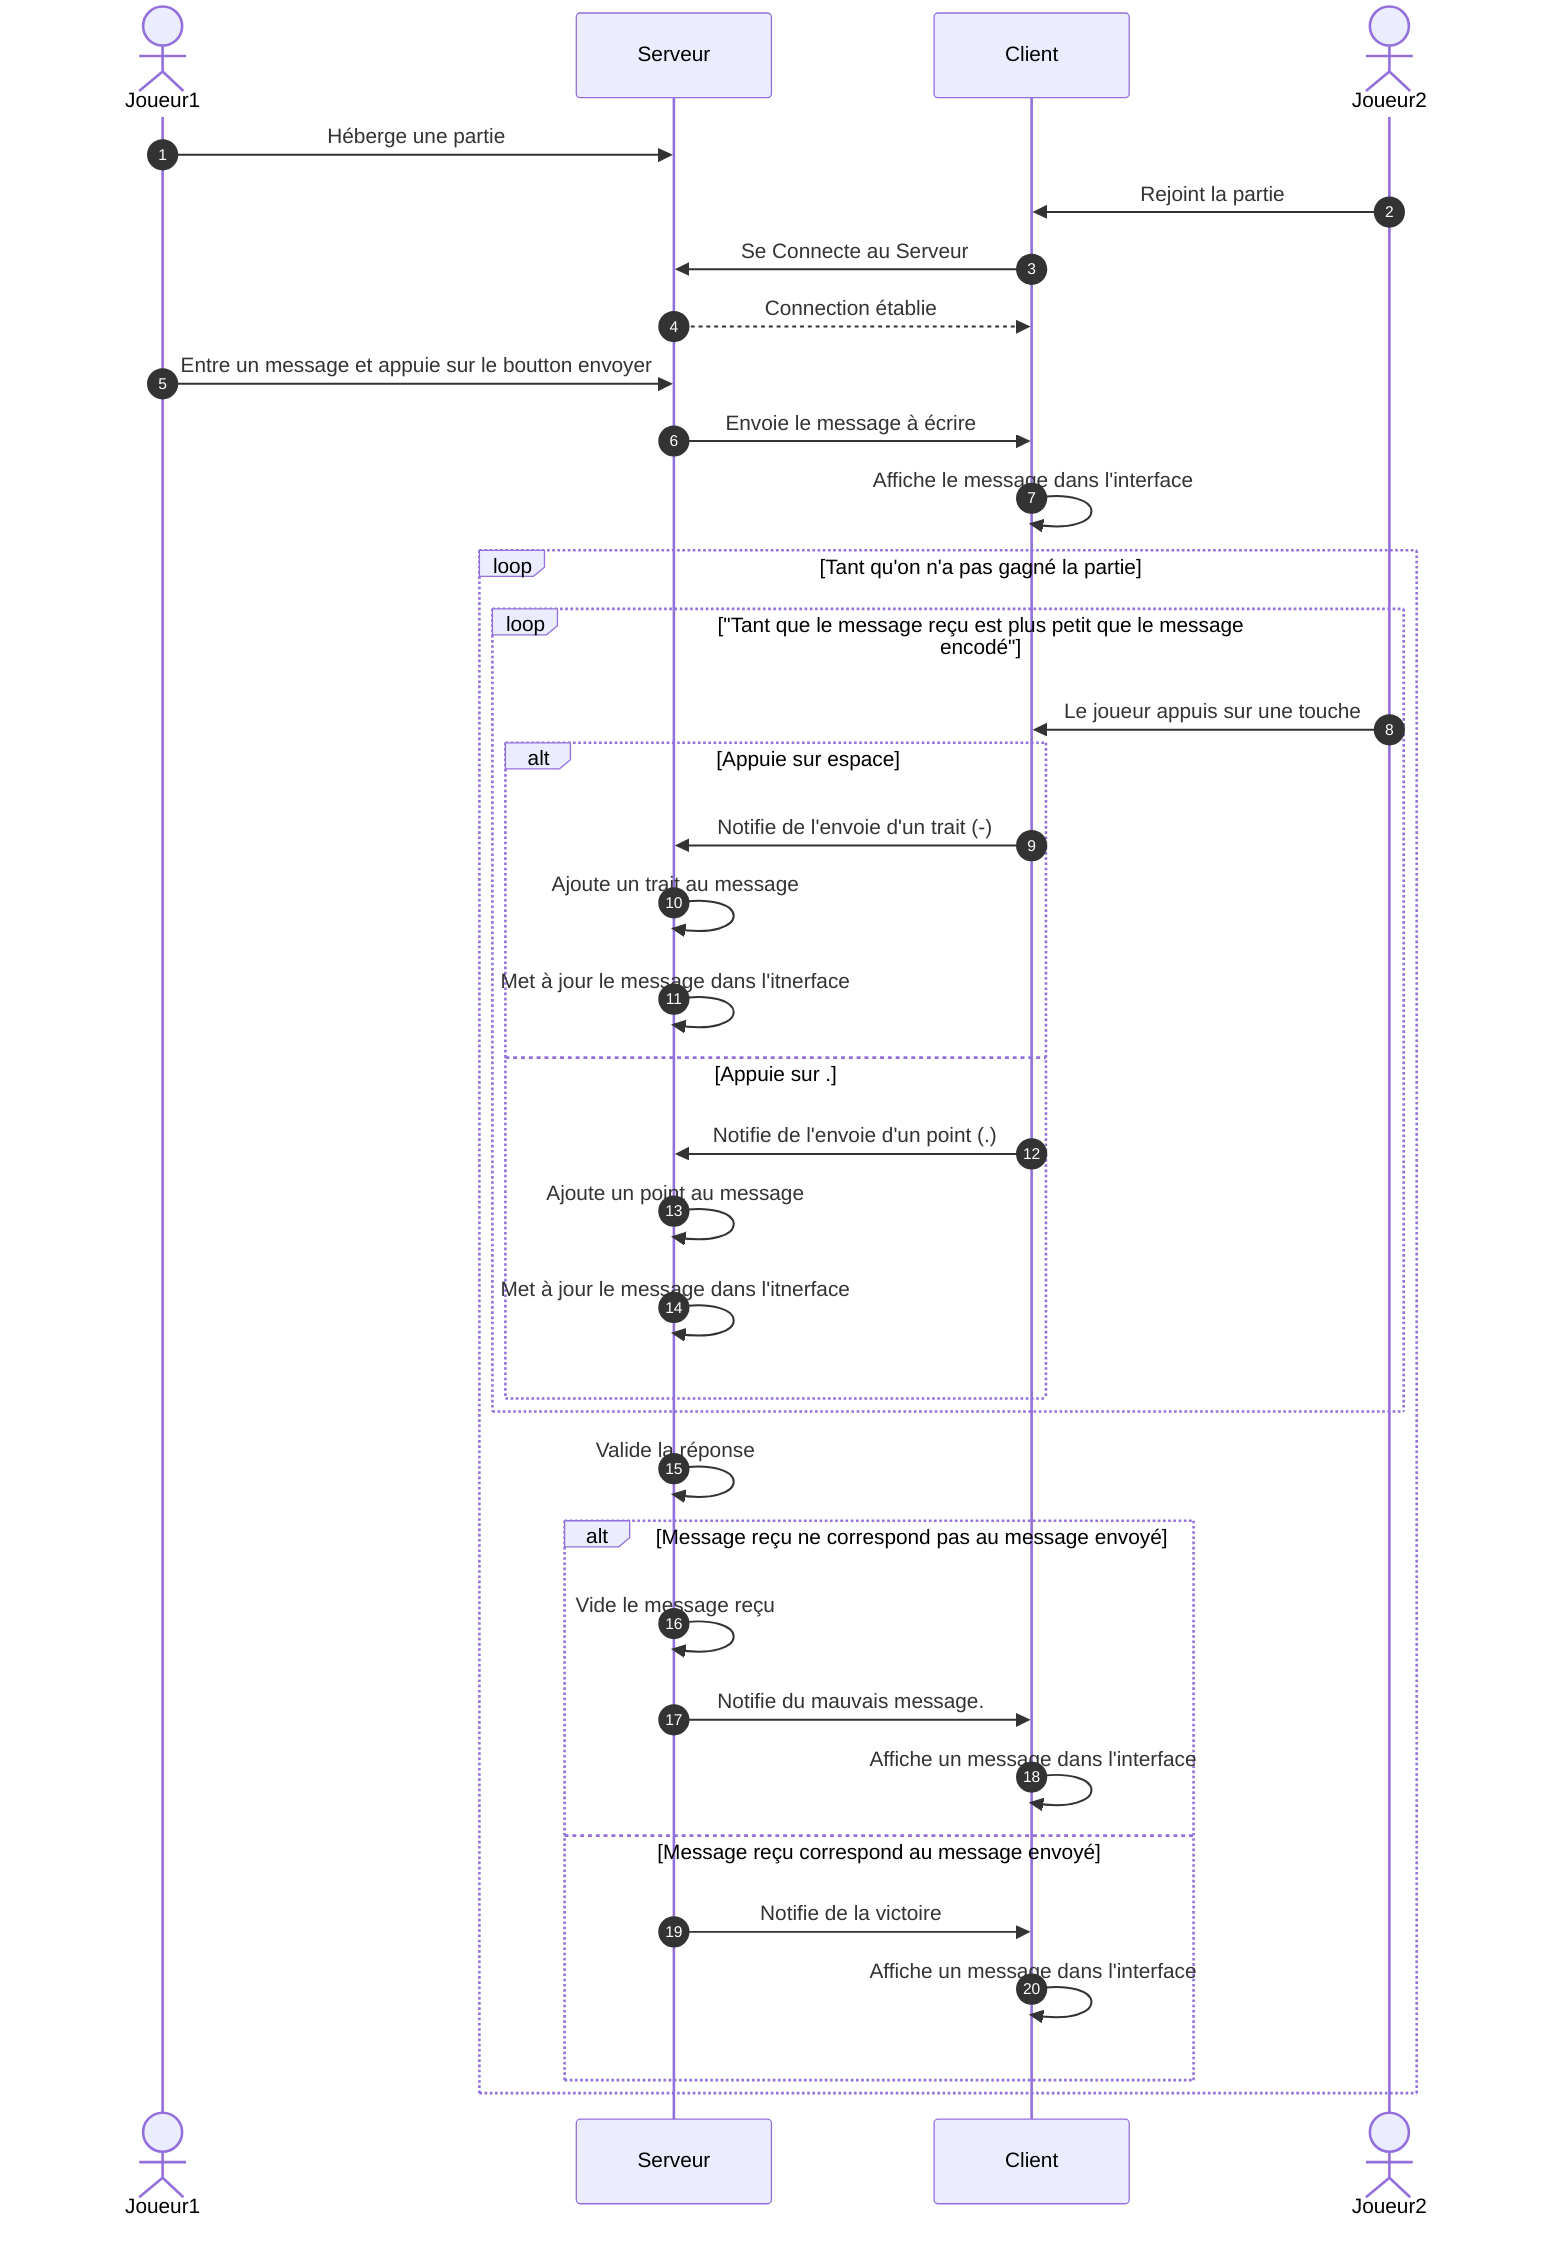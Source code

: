 sequenceDiagram
autonumber
Actor Joueur1
participant Serveur
participant Client
Actor Joueur2

Joueur1 ->> Serveur: Héberge une partie
Joueur2 ->> Client: Rejoint la partie
Client ->> Serveur: Se Connecte au Serveur
Serveur -->> Client: Connection établie

Joueur1 ->> Serveur: Entre un message et appuie sur le boutton envoyer
Serveur ->> Client : Envoie le message à écrire
Client ->> Client : Affiche le message dans l'interface

loop Tant qu'on n'a pas gagné la partie
    loop "Tant que le message reçu est plus petit que le message encodé"
        Joueur2 ->> Client: Le joueur appuis sur une touche

        alt Appuie sur espace
            Client ->> Serveur: Notifie de l'envoie d'un trait (-)
            Serveur ->> Serveur: Ajoute un trait au message
            Serveur ->> Serveur: Met à jour le message dans l'itnerface
        else Appuie sur .
            Client ->> Serveur: Notifie de l'envoie d'un point (.)
            Serveur ->> Serveur: Ajoute un point au message
        Serveur ->> Serveur: Met à jour le message dans l'itnerface
        end
    end

    Serveur ->> Serveur: Valide la réponse
    alt Message reçu ne correspond pas au message envoyé
        Serveur->> Serveur: Vide le message reçu
        Serveur ->> Client: Notifie du mauvais message.
        Client ->> Client: Affiche un message dans l'interface

    else Message reçu correspond au message envoyé
        Serveur ->> Client: Notifie de la victoire
        Client ->> Client: Affiche un message dans l'interface
    end
end